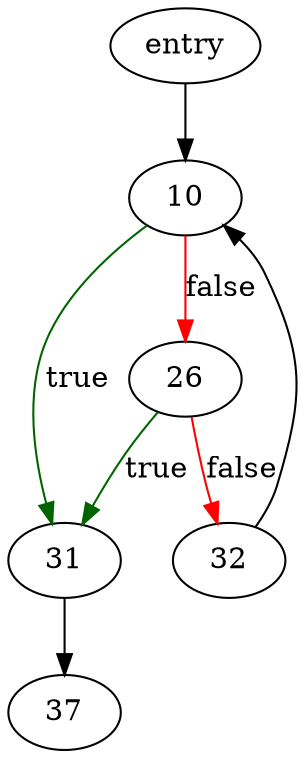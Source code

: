 digraph "sqlite3StrICmp" {
	// Node definitions.
	2 [label=entry];
	10;
	26;
	31;
	32;
	37;

	// Edge definitions.
	2 -> 10;
	10 -> 26 [
		color=red
		label=false
	];
	10 -> 31 [
		color=darkgreen
		label=true
	];
	26 -> 31 [
		color=darkgreen
		label=true
	];
	26 -> 32 [
		color=red
		label=false
	];
	31 -> 37;
	32 -> 10;
}